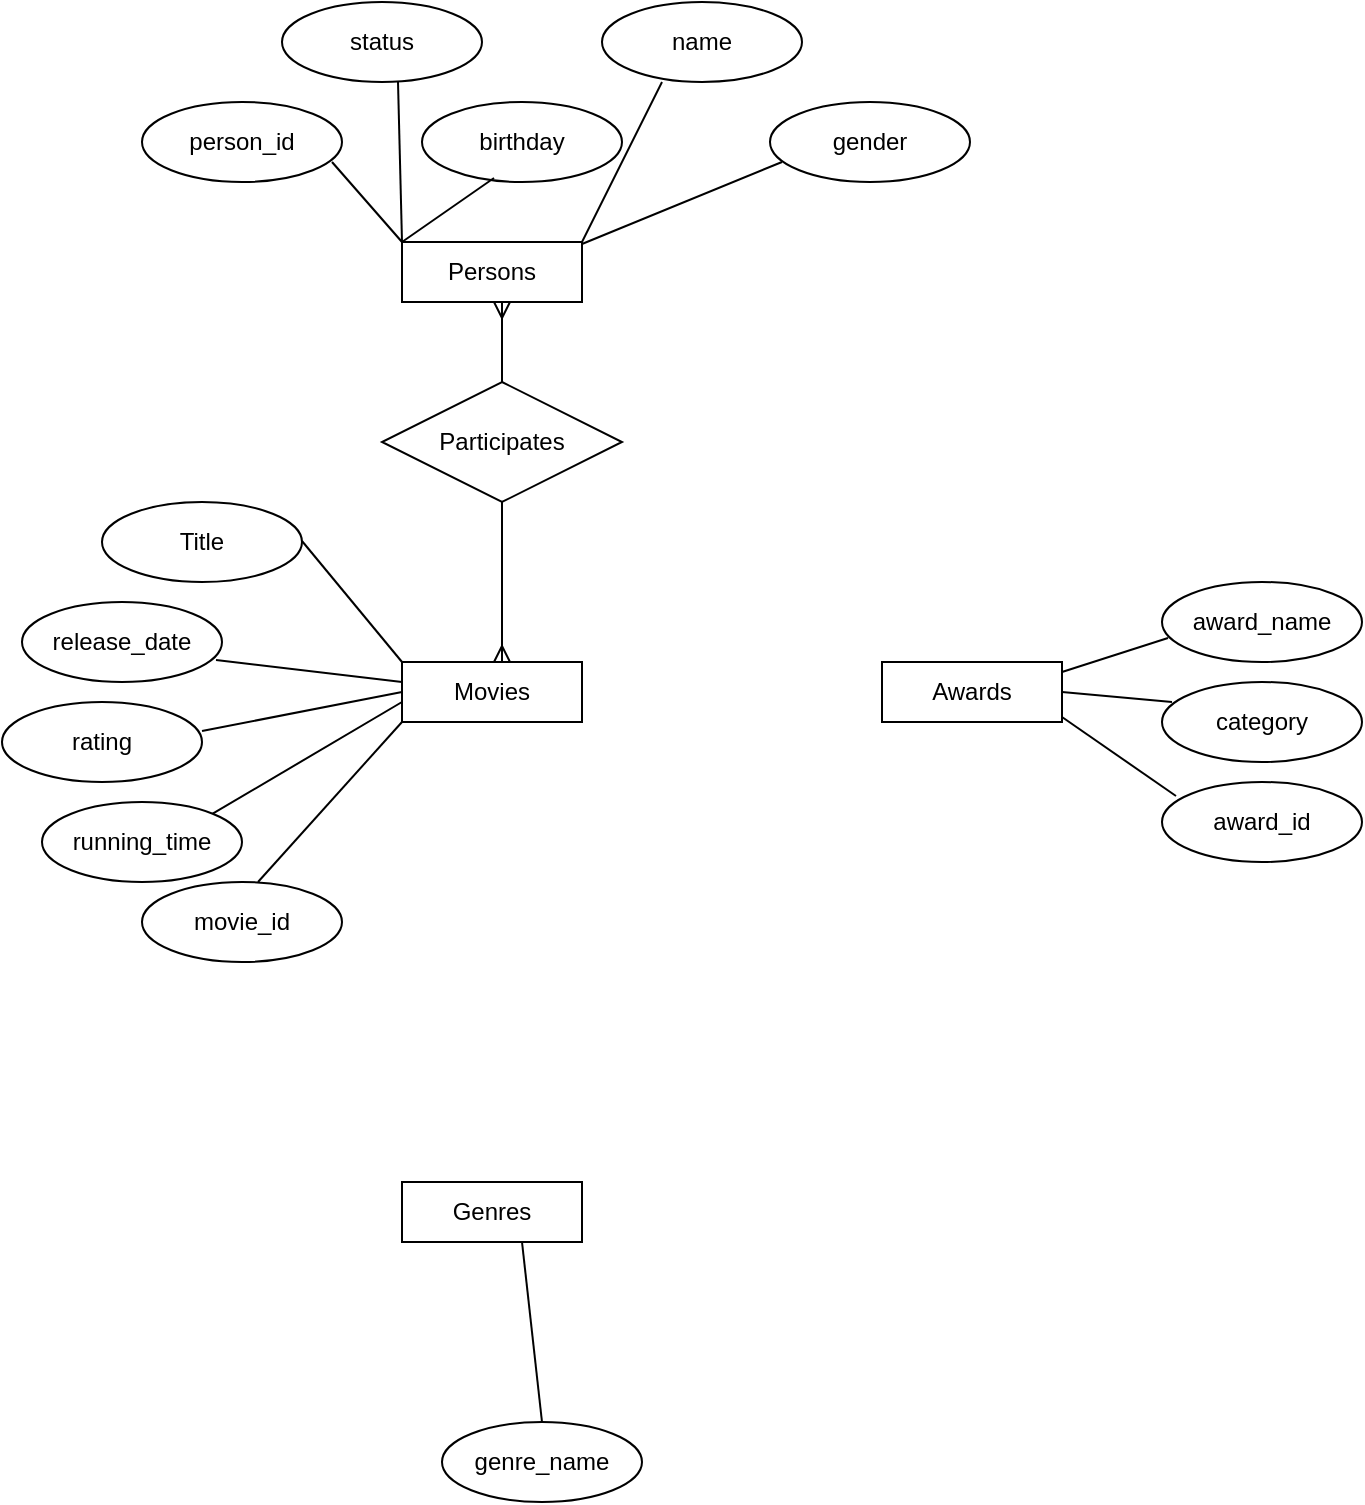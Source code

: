 <mxfile version="24.0.7" type="github">
  <diagram name="Page-1" id="CgJhrXruhMXdcbWlsc2u">
    <mxGraphModel dx="1434" dy="788" grid="1" gridSize="10" guides="1" tooltips="1" connect="1" arrows="1" fold="1" page="1" pageScale="1" pageWidth="827" pageHeight="1169" math="0" shadow="0">
      <root>
        <mxCell id="0" />
        <mxCell id="1" parent="0" />
        <mxCell id="VQjefySPj1tMEWTYrfNu-1" value="Genres" style="whiteSpace=wrap;html=1;align=center;" vertex="1" parent="1">
          <mxGeometry x="230" y="610" width="90" height="30" as="geometry" />
        </mxCell>
        <mxCell id="VQjefySPj1tMEWTYrfNu-2" value="Movies" style="whiteSpace=wrap;html=1;align=center;" vertex="1" parent="1">
          <mxGeometry x="230" y="350" width="90" height="30" as="geometry" />
        </mxCell>
        <mxCell id="VQjefySPj1tMEWTYrfNu-3" value="Awards" style="whiteSpace=wrap;html=1;align=center;" vertex="1" parent="1">
          <mxGeometry x="470" y="350" width="90" height="30" as="geometry" />
        </mxCell>
        <mxCell id="VQjefySPj1tMEWTYrfNu-4" value="Persons" style="whiteSpace=wrap;html=1;align=center;" vertex="1" parent="1">
          <mxGeometry x="230" y="140" width="90" height="30" as="geometry" />
        </mxCell>
        <mxCell id="VQjefySPj1tMEWTYrfNu-5" value="genre_name" style="ellipse;whiteSpace=wrap;html=1;align=center;" vertex="1" parent="1">
          <mxGeometry x="250" y="730" width="100" height="40" as="geometry" />
        </mxCell>
        <mxCell id="VQjefySPj1tMEWTYrfNu-6" value="" style="endArrow=none;html=1;rounded=0;entryX=0.5;entryY=0;entryDx=0;entryDy=0;" edge="1" parent="1" target="VQjefySPj1tMEWTYrfNu-5">
          <mxGeometry relative="1" as="geometry">
            <mxPoint x="290" y="640" as="sourcePoint" />
            <mxPoint x="450" y="640" as="targetPoint" />
          </mxGeometry>
        </mxCell>
        <mxCell id="VQjefySPj1tMEWTYrfNu-7" value="Title" style="ellipse;whiteSpace=wrap;html=1;align=center;" vertex="1" parent="1">
          <mxGeometry x="80" y="270" width="100" height="40" as="geometry" />
        </mxCell>
        <mxCell id="VQjefySPj1tMEWTYrfNu-8" value="release_date" style="ellipse;whiteSpace=wrap;html=1;align=center;" vertex="1" parent="1">
          <mxGeometry x="40" y="320" width="100" height="40" as="geometry" />
        </mxCell>
        <mxCell id="VQjefySPj1tMEWTYrfNu-9" value="running_time" style="ellipse;whiteSpace=wrap;html=1;align=center;" vertex="1" parent="1">
          <mxGeometry x="50" y="420" width="100" height="40" as="geometry" />
        </mxCell>
        <mxCell id="VQjefySPj1tMEWTYrfNu-10" value="rating" style="ellipse;whiteSpace=wrap;html=1;align=center;" vertex="1" parent="1">
          <mxGeometry x="30" y="370" width="100" height="40" as="geometry" />
        </mxCell>
        <mxCell id="VQjefySPj1tMEWTYrfNu-11" value="movie_id" style="ellipse;whiteSpace=wrap;html=1;align=center;" vertex="1" parent="1">
          <mxGeometry x="100" y="460" width="100" height="40" as="geometry" />
        </mxCell>
        <mxCell id="VQjefySPj1tMEWTYrfNu-12" value="" style="endArrow=none;html=1;rounded=0;entryX=0;entryY=0;entryDx=0;entryDy=0;" edge="1" parent="1" target="VQjefySPj1tMEWTYrfNu-2">
          <mxGeometry relative="1" as="geometry">
            <mxPoint x="180" y="289.5" as="sourcePoint" />
            <mxPoint x="340" y="289.5" as="targetPoint" />
          </mxGeometry>
        </mxCell>
        <mxCell id="VQjefySPj1tMEWTYrfNu-13" value="" style="endArrow=none;html=1;rounded=0;exitX=0.97;exitY=0.725;exitDx=0;exitDy=0;exitPerimeter=0;" edge="1" parent="1" source="VQjefySPj1tMEWTYrfNu-8">
          <mxGeometry relative="1" as="geometry">
            <mxPoint x="190" y="299.5" as="sourcePoint" />
            <mxPoint x="230" y="360" as="targetPoint" />
          </mxGeometry>
        </mxCell>
        <mxCell id="VQjefySPj1tMEWTYrfNu-14" value="" style="endArrow=none;html=1;rounded=0;exitX=0.97;exitY=0.725;exitDx=0;exitDy=0;exitPerimeter=0;entryX=0;entryY=0.5;entryDx=0;entryDy=0;" edge="1" parent="1" target="VQjefySPj1tMEWTYrfNu-2">
          <mxGeometry relative="1" as="geometry">
            <mxPoint x="130" y="384.5" as="sourcePoint" />
            <mxPoint x="223" y="395.5" as="targetPoint" />
          </mxGeometry>
        </mxCell>
        <mxCell id="VQjefySPj1tMEWTYrfNu-15" value="" style="endArrow=none;html=1;rounded=0;exitX=1;exitY=0;exitDx=0;exitDy=0;entryX=0;entryY=0.5;entryDx=0;entryDy=0;" edge="1" parent="1" source="VQjefySPj1tMEWTYrfNu-9">
          <mxGeometry relative="1" as="geometry">
            <mxPoint x="130" y="389.5" as="sourcePoint" />
            <mxPoint x="230" y="370" as="targetPoint" />
          </mxGeometry>
        </mxCell>
        <mxCell id="VQjefySPj1tMEWTYrfNu-16" value="" style="endArrow=none;html=1;rounded=0;exitX=0.58;exitY=0;exitDx=0;exitDy=0;entryX=0;entryY=1;entryDx=0;entryDy=0;exitPerimeter=0;" edge="1" parent="1" source="VQjefySPj1tMEWTYrfNu-11" target="VQjefySPj1tMEWTYrfNu-2">
          <mxGeometry relative="1" as="geometry">
            <mxPoint x="145" y="436" as="sourcePoint" />
            <mxPoint x="240" y="380" as="targetPoint" />
          </mxGeometry>
        </mxCell>
        <mxCell id="VQjefySPj1tMEWTYrfNu-17" value="award_name" style="ellipse;whiteSpace=wrap;html=1;align=center;" vertex="1" parent="1">
          <mxGeometry x="610" y="310" width="100" height="40" as="geometry" />
        </mxCell>
        <mxCell id="VQjefySPj1tMEWTYrfNu-18" value="category" style="ellipse;whiteSpace=wrap;html=1;align=center;" vertex="1" parent="1">
          <mxGeometry x="610" y="360" width="100" height="40" as="geometry" />
        </mxCell>
        <mxCell id="VQjefySPj1tMEWTYrfNu-19" value="" style="endArrow=none;html=1;rounded=0;entryX=0.03;entryY=0.7;entryDx=0;entryDy=0;entryPerimeter=0;" edge="1" parent="1" target="VQjefySPj1tMEWTYrfNu-17">
          <mxGeometry width="50" height="50" relative="1" as="geometry">
            <mxPoint x="560" y="355" as="sourcePoint" />
            <mxPoint x="610" y="305" as="targetPoint" />
          </mxGeometry>
        </mxCell>
        <mxCell id="VQjefySPj1tMEWTYrfNu-20" value="" style="endArrow=none;html=1;rounded=0;entryX=0.05;entryY=0.25;entryDx=0;entryDy=0;entryPerimeter=0;exitX=1;exitY=0.5;exitDx=0;exitDy=0;" edge="1" parent="1" source="VQjefySPj1tMEWTYrfNu-3" target="VQjefySPj1tMEWTYrfNu-18">
          <mxGeometry width="50" height="50" relative="1" as="geometry">
            <mxPoint x="570" y="365" as="sourcePoint" />
            <mxPoint x="623" y="348" as="targetPoint" />
          </mxGeometry>
        </mxCell>
        <mxCell id="VQjefySPj1tMEWTYrfNu-21" value="award_id" style="ellipse;whiteSpace=wrap;html=1;align=center;" vertex="1" parent="1">
          <mxGeometry x="610" y="410" width="100" height="40" as="geometry" />
        </mxCell>
        <mxCell id="VQjefySPj1tMEWTYrfNu-22" value="" style="endArrow=none;html=1;rounded=0;entryX=0.07;entryY=0.175;entryDx=0;entryDy=0;entryPerimeter=0;exitX=1;exitY=0.5;exitDx=0;exitDy=0;" edge="1" parent="1" target="VQjefySPj1tMEWTYrfNu-21">
          <mxGeometry width="50" height="50" relative="1" as="geometry">
            <mxPoint x="560" y="377.5" as="sourcePoint" />
            <mxPoint x="615" y="382.5" as="targetPoint" />
          </mxGeometry>
        </mxCell>
        <mxCell id="VQjefySPj1tMEWTYrfNu-23" value="person_id" style="ellipse;whiteSpace=wrap;html=1;align=center;" vertex="1" parent="1">
          <mxGeometry x="100" y="70" width="100" height="40" as="geometry" />
        </mxCell>
        <mxCell id="VQjefySPj1tMEWTYrfNu-24" value="status" style="ellipse;whiteSpace=wrap;html=1;align=center;" vertex="1" parent="1">
          <mxGeometry x="170" y="20" width="100" height="40" as="geometry" />
        </mxCell>
        <mxCell id="VQjefySPj1tMEWTYrfNu-25" value="name" style="ellipse;whiteSpace=wrap;html=1;align=center;" vertex="1" parent="1">
          <mxGeometry x="330" y="20" width="100" height="40" as="geometry" />
        </mxCell>
        <mxCell id="VQjefySPj1tMEWTYrfNu-26" value="birthday" style="ellipse;whiteSpace=wrap;html=1;align=center;" vertex="1" parent="1">
          <mxGeometry x="240" y="70" width="100" height="40" as="geometry" />
        </mxCell>
        <mxCell id="VQjefySPj1tMEWTYrfNu-27" value="gender" style="ellipse;whiteSpace=wrap;html=1;align=center;" vertex="1" parent="1">
          <mxGeometry x="414" y="70" width="100" height="40" as="geometry" />
        </mxCell>
        <mxCell id="VQjefySPj1tMEWTYrfNu-28" value="" style="endArrow=none;html=1;rounded=0;exitX=1;exitY=0;exitDx=0;exitDy=0;" edge="1" parent="1" source="VQjefySPj1tMEWTYrfNu-4">
          <mxGeometry width="50" height="50" relative="1" as="geometry">
            <mxPoint x="320" y="160" as="sourcePoint" />
            <mxPoint x="360" y="60" as="targetPoint" />
          </mxGeometry>
        </mxCell>
        <mxCell id="VQjefySPj1tMEWTYrfNu-29" value="" style="endArrow=none;html=1;rounded=0;entryX=0.06;entryY=0.725;entryDx=0;entryDy=0;entryPerimeter=0;exitX=1;exitY=0;exitDx=0;exitDy=0;" edge="1" parent="1">
          <mxGeometry width="50" height="50" relative="1" as="geometry">
            <mxPoint x="320" y="141" as="sourcePoint" />
            <mxPoint x="420" y="100" as="targetPoint" />
          </mxGeometry>
        </mxCell>
        <mxCell id="VQjefySPj1tMEWTYrfNu-30" value="" style="endArrow=none;html=1;rounded=0;exitX=1;exitY=0;exitDx=0;exitDy=0;entryX=0.58;entryY=1;entryDx=0;entryDy=0;entryPerimeter=0;" edge="1" parent="1" target="VQjefySPj1tMEWTYrfNu-24">
          <mxGeometry width="50" height="50" relative="1" as="geometry">
            <mxPoint x="230" y="140" as="sourcePoint" />
            <mxPoint x="270" y="60" as="targetPoint" />
          </mxGeometry>
        </mxCell>
        <mxCell id="VQjefySPj1tMEWTYrfNu-31" value="" style="endArrow=none;html=1;rounded=0;exitX=0;exitY=0;exitDx=0;exitDy=0;entryX=0.36;entryY=0.95;entryDx=0;entryDy=0;entryPerimeter=0;" edge="1" parent="1" source="VQjefySPj1tMEWTYrfNu-4" target="VQjefySPj1tMEWTYrfNu-26">
          <mxGeometry width="50" height="50" relative="1" as="geometry">
            <mxPoint x="240" y="150" as="sourcePoint" />
            <mxPoint x="238" y="70" as="targetPoint" />
          </mxGeometry>
        </mxCell>
        <mxCell id="VQjefySPj1tMEWTYrfNu-33" value="" style="endArrow=none;html=1;rounded=0;exitX=0;exitY=0;exitDx=0;exitDy=0;entryX=0.95;entryY=0.75;entryDx=0;entryDy=0;entryPerimeter=0;" edge="1" parent="1" source="VQjefySPj1tMEWTYrfNu-4" target="VQjefySPj1tMEWTYrfNu-23">
          <mxGeometry width="50" height="50" relative="1" as="geometry">
            <mxPoint x="202" y="170" as="sourcePoint" />
            <mxPoint x="200" y="90" as="targetPoint" />
          </mxGeometry>
        </mxCell>
        <mxCell id="VQjefySPj1tMEWTYrfNu-34" value="Participates" style="shape=rhombus;perimeter=rhombusPerimeter;whiteSpace=wrap;html=1;align=center;" vertex="1" parent="1">
          <mxGeometry x="220" y="210" width="120" height="60" as="geometry" />
        </mxCell>
        <mxCell id="VQjefySPj1tMEWTYrfNu-36" value="" style="fontSize=12;html=1;endArrow=ERmany;rounded=0;exitX=0.5;exitY=1;exitDx=0;exitDy=0;" edge="1" parent="1" source="VQjefySPj1tMEWTYrfNu-34">
          <mxGeometry width="100" height="100" relative="1" as="geometry">
            <mxPoint x="390" y="440" as="sourcePoint" />
            <mxPoint x="280" y="350" as="targetPoint" />
          </mxGeometry>
        </mxCell>
        <mxCell id="VQjefySPj1tMEWTYrfNu-37" value="" style="fontSize=12;html=1;endArrow=ERmany;rounded=0;exitX=0.5;exitY=0;exitDx=0;exitDy=0;" edge="1" parent="1" source="VQjefySPj1tMEWTYrfNu-34">
          <mxGeometry width="100" height="100" relative="1" as="geometry">
            <mxPoint x="390" y="200" as="sourcePoint" />
            <mxPoint x="280" y="170" as="targetPoint" />
          </mxGeometry>
        </mxCell>
      </root>
    </mxGraphModel>
  </diagram>
</mxfile>
